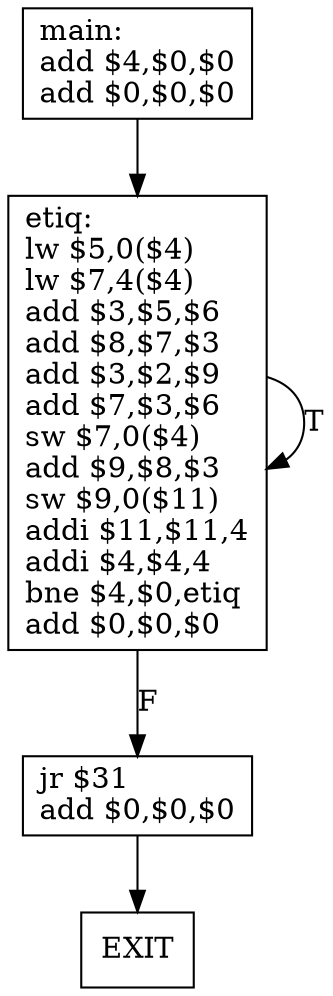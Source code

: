 digraph G1 {
node [shape = box];
BB0 [label = "main:\ladd $4,$0,$0\ladd $0,$0,$0\l"] ;
BB0 -> BB1 [style = filled, label = ""];
BB1 [label = "etiq:\llw $5,0($4)\llw $7,4($4)\ladd $3,$5,$6\ladd $8,$7,$3\ladd $3,$2,$9\ladd $7,$3,$6\lsw $7,0($4)\ladd $9,$8,$3\lsw $9,0($11)\laddi $11,$11,4\laddi $4,$4,4\lbne $4,$0,etiq\ladd $0,$0,$0\l"] ;
BB1 -> BB1 [style = filled, label = "T"];
BB1 -> BB2[style = filled, label = "F"];
BB2 [label = "jr $31\ladd $0,$0,$0\l"] ;
BB2 -> EXIT  [style = filled, label = ""];
}
